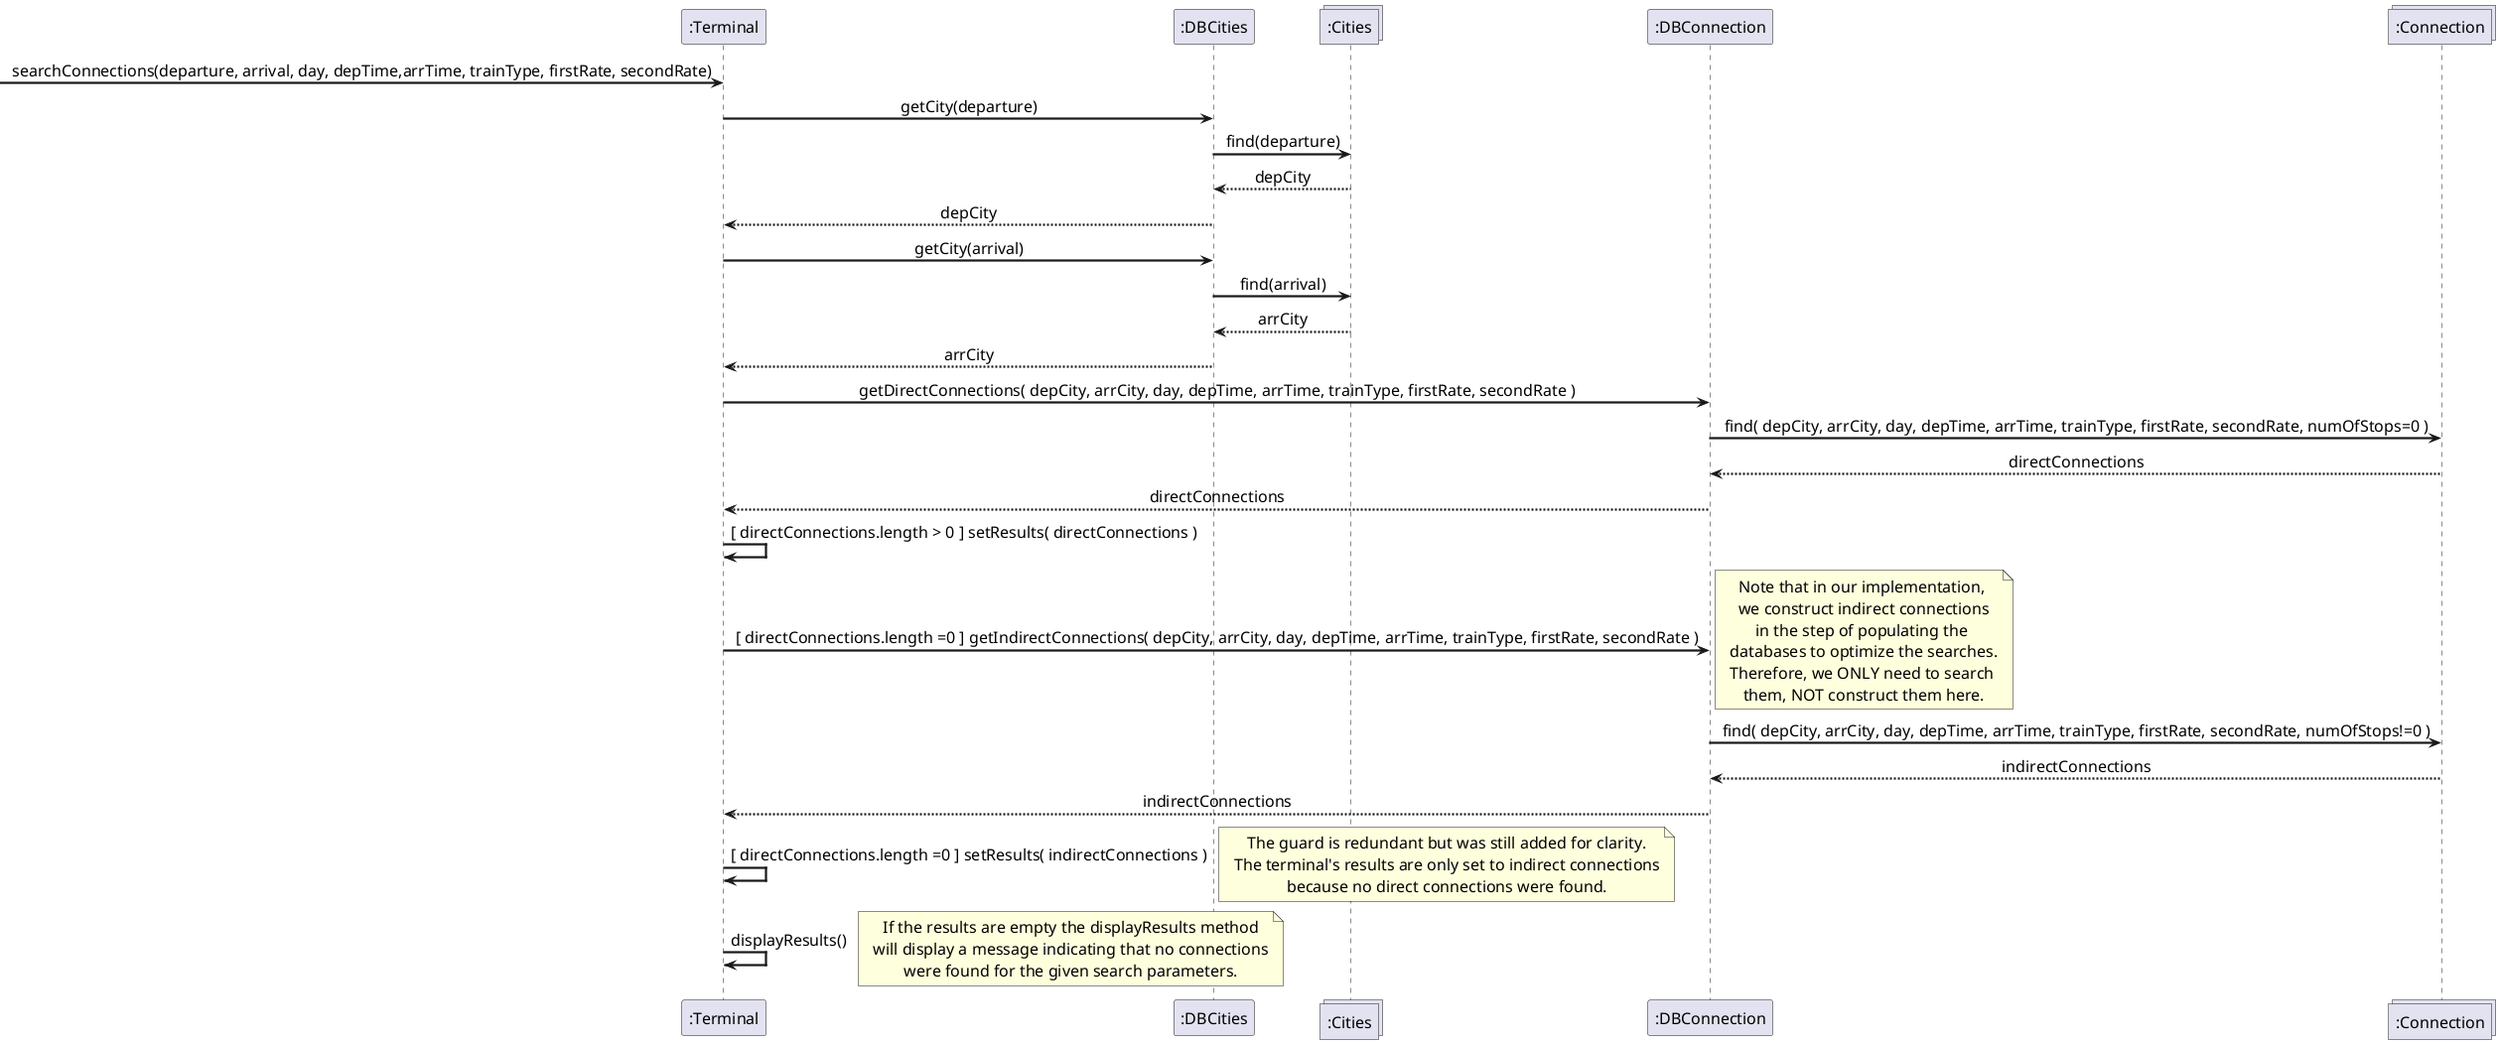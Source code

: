 @startuml searchConn Interaction Sequence Diagram
skinparam DefaultFontName Arial
skinparam DefaultFontSize 16
skinparam DefaultFontStyle bold
skinparam ArrowThickness 2.2
skinparam sequenceMessageAlign center
skinparam noteTextAlignment center
hide empty members

participant ":Terminal" as terminal
participant ":DBCities" as dbci
collections ":Cities" as cMulti
participant ":DBConnection" as dbco
collections ":Connection" as connMulti

->terminal:searchConnections(departure, arrival, day, depTime,arrTime, trainType, firstRate, secondRate)
terminal->dbci :getCity(departure)

dbci->cMulti: find(departure)
cMulti --> dbci:depCity
dbci --> terminal:depCity


terminal->dbci :getCity(arrival)

dbci->cMulti: find(arrival)
cMulti --> dbci:arrCity
dbci --> terminal:arrCity

terminal->dbco:getDirectConnections( depCity, arrCity, day, depTime, arrTime, trainType, firstRate, secondRate )
dbco->connMulti: find( depCity, arrCity, day, depTime, arrTime, trainType, firstRate, secondRate, numOfStops=0 )
connMulti --> dbco:directConnections
dbco --> terminal:directConnections

terminal -> terminal: [ directConnections.length > 0 ] setResults( directConnections )

terminal->dbco:[ directConnections.length =0 ] getIndirectConnections( depCity, arrCity, day, depTime, arrTime, trainType, firstRate, secondRate )
note right
    Note that in our implementation, 
    we construct indirect connections
    in the step of populating the 
    databases to optimize the searches.
    Therefore, we ONLY need to search 
    them, NOT construct them here.
endnote
dbco->connMulti: find( depCity, arrCity, day, depTime, arrTime, trainType, firstRate, secondRate, numOfStops!=0 )
connMulti --> dbco:indirectConnections
dbco --> terminal:indirectConnections

terminal -> terminal: [ directConnections.length =0 ] setResults( indirectConnections )

note right
    The guard is redundant but was still added for clarity.
    The terminal's results are only set to indirect connections
    because no direct connections were found.
endnote

terminal ->terminal: displayResults()

note right
    If the results are empty the displayResults method
    will display a message indicating that no connections
    were found for the given search parameters.
endnote


@enduml